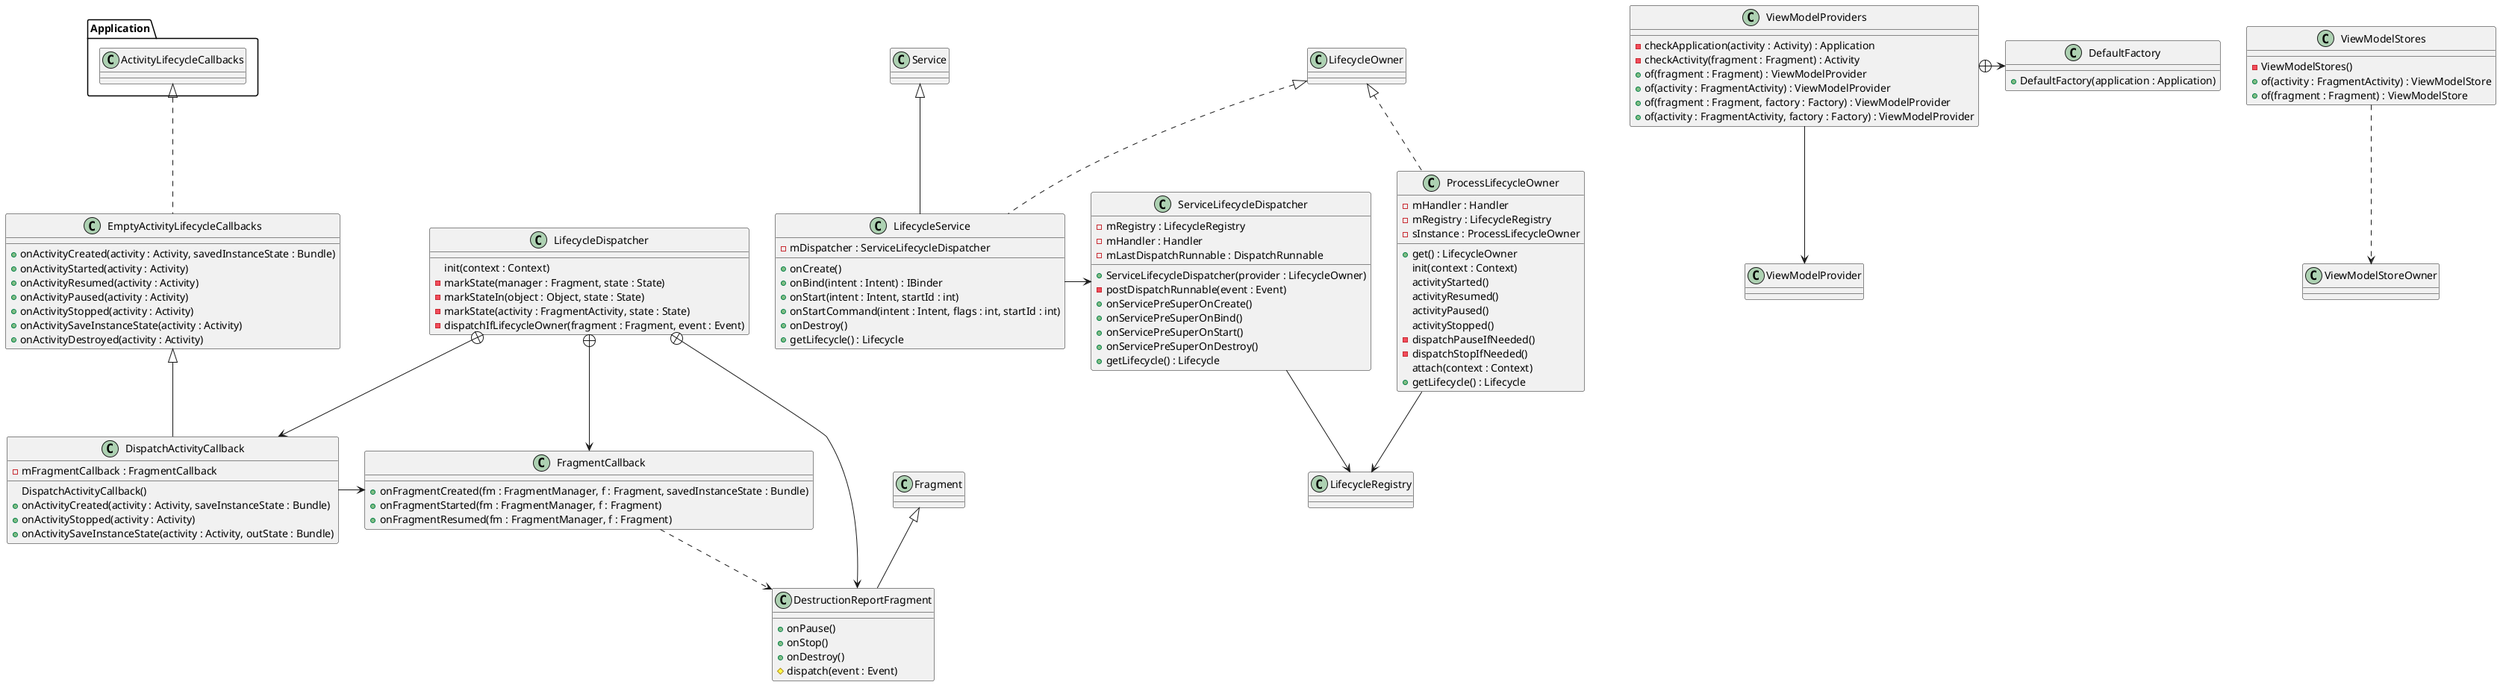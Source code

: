 @startuml

class EmptyActivityLifecycleCallbacks{
+ onActivityCreated(activity : Activity, savedInstanceState : Bundle)
+ onActivityStarted(activity : Activity)
+ onActivityResumed(activity : Activity)
+ onActivityPaused(activity : Activity)
+ onActivityStopped(activity : Activity)
+ onActivitySaveInstanceState(activity : Activity)
+ onActivityDestroyed(activity : Activity)
}

class LifecycleDispatcher{
init(context : Context)
- markState(manager : Fragment, state : State)
- markStateIn(object : Object, state : State)
- markState(activity : FragmentActivity, state : State)
- dispatchIfLifecycleOwner(fragment : Fragment, event : Event)

}

    class DispatchActivityCallback{
        - mFragmentCallback : FragmentCallback
        DispatchActivityCallback()
        + onActivityCreated(activity : Activity, saveInstanceState : Bundle)
        + onActivityStopped(activity : Activity)
        + onActivitySaveInstanceState(activity : Activity, outState : Bundle)
    }

    class DestructionReportFragment{
    + onPause()
    + onStop()
    + onDestroy()
    # dispatch(event : Event)
    }

    class FragmentCallback{
    + onFragmentCreated(fm : FragmentManager, f : Fragment, savedInstanceState : Bundle)
    + onFragmentStarted(fm : FragmentManager, f : Fragment)
    + onFragmentResumed(fm : FragmentManager, f : Fragment)
    }

class LifecycleService{
- mDispatcher : ServiceLifecycleDispatcher
+ onCreate()
+ onBind(intent : Intent) : IBinder
+ onStart(intent : Intent, startId : int)
+ onStartCommand(intent : Intent, flags : int, startId : int)
+ onDestroy()
+ getLifecycle() : Lifecycle
}

class ProcessLifecycleOwner{
- mHandler : Handler
- mRegistry : LifecycleRegistry
- sInstance : ProcessLifecycleOwner
+ get() : LifecycleOwner
init(context : Context)
activityStarted()
activityResumed()
activityPaused()
activityStopped()
- dispatchPauseIfNeeded()
- dispatchStopIfNeeded()
attach(context : Context)
+ getLifecycle() : Lifecycle

}

class ServiceLifecycleDispatcher{
- mRegistry : LifecycleRegistry
- mHandler : Handler
- mLastDispatchRunnable : DispatchRunnable
+ ServiceLifecycleDispatcher(provider : LifecycleOwner)
- postDispatchRunnable(event : Event)
+ onServicePreSuperOnCreate()
+ onServicePreSuperOnBind()
+ onServicePreSuperOnStart()
+ onServicePreSuperOnDestroy()
+ getLifecycle() : Lifecycle

}

class ViewModelProviders{
- checkApplication(activity : Activity) : Application
- checkActivity(fragment : Fragment) : Activity
+ of(fragment : Fragment) : ViewModelProvider
+ of(activity : FragmentActivity) : ViewModelProvider
+ of(fragment : Fragment, factory : Factory) : ViewModelProvider
+ of(activity : FragmentActivity, factory : Factory) : ViewModelProvider
}

class DefaultFactory{
+ DefaultFactory(application : Application)
}

class ViewModelStores{
- ViewModelStores()
+ of(activity : FragmentActivity) : ViewModelStore
+ of(fragment : Fragment) : ViewModelStore
}

Application.ActivityLifecycleCallbacks <|.. EmptyActivityLifecycleCallbacks

LifecycleDispatcher +-> DispatchActivityCallback
LifecycleDispatcher +--> DestructionReportFragment
LifecycleDispatcher +--> FragmentCallback
EmptyActivityLifecycleCallbacks <|-- DispatchActivityCallback
DispatchActivityCallback -> FragmentCallback
Fragment <|-- DestructionReportFragment
FragmentCallback ..> DestructionReportFragment

Service <|-- LifecycleService
LifecycleOwner <|.. LifecycleService
LifecycleService -> ServiceLifecycleDispatcher

LifecycleOwner <|.. ProcessLifecycleOwner
ProcessLifecycleOwner -> LifecycleRegistry

ServiceLifecycleDispatcher --> LifecycleRegistry

ViewModelProviders --> ViewModelProvider
ViewModelProviders +-> DefaultFactory
ViewModelStores ..> ViewModelStoreOwner


@enduml
